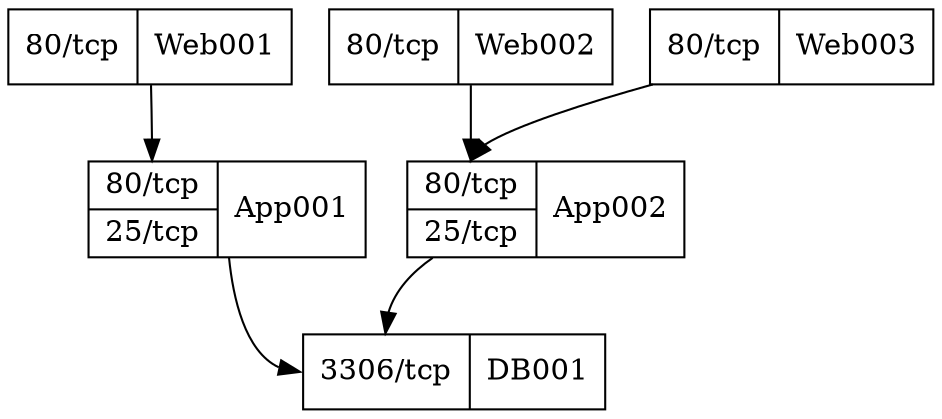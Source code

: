 digraph G {
  rankdir="TB";
  0[label="{<p80tcp> 80/tcp}| Web001",shape="record"];
  1[label="{<p80tcp> 80/tcp}| Web002",shape="record"];
  2[label="{<p80tcp> 80/tcp}| Web003",shape="record"];
  3[label="{<p80tcp> 80/tcp|<p25tcp> 25/tcp}| App001",shape="record"];
  4[label="{<p80tcp> 80/tcp|<p25tcp> 25/tcp}| App002",shape="record"];
  5[label="{<p3306tcp> 3306/tcp}| DB001",shape="record"];
  0 -> 3:p80tcp;
  1 -> 4:p80tcp;
  2 -> 4:p80tcp;
  3 -> 5:p3306tcp;
  4 -> 5:p3306tcp;
  { rank=same; 0; 1; 2; }
  { rank=same; 3; 4; }
  { rank=same; 5; }
}
